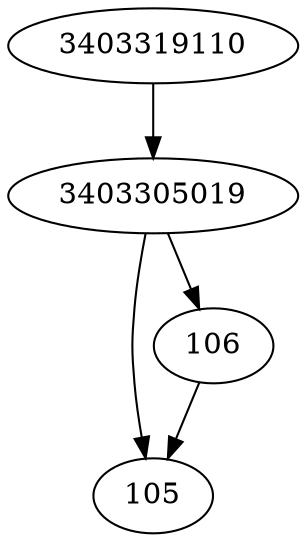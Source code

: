 strict digraph  {
105;
106;
3403305019;
3403319110;
106 -> 105;
3403305019 -> 105;
3403305019 -> 106;
3403319110 -> 3403305019;
}
